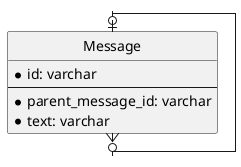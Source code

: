 @startuml anti_pattern

' hide the spot
hide circle
' avoid problems with angled crows feet
skinparam linetype ortho

entity Message {
  * id: varchar
  --
  * parent_message_id: varchar
  * text: varchar
}

Message |o--o{ Message

@enduml
